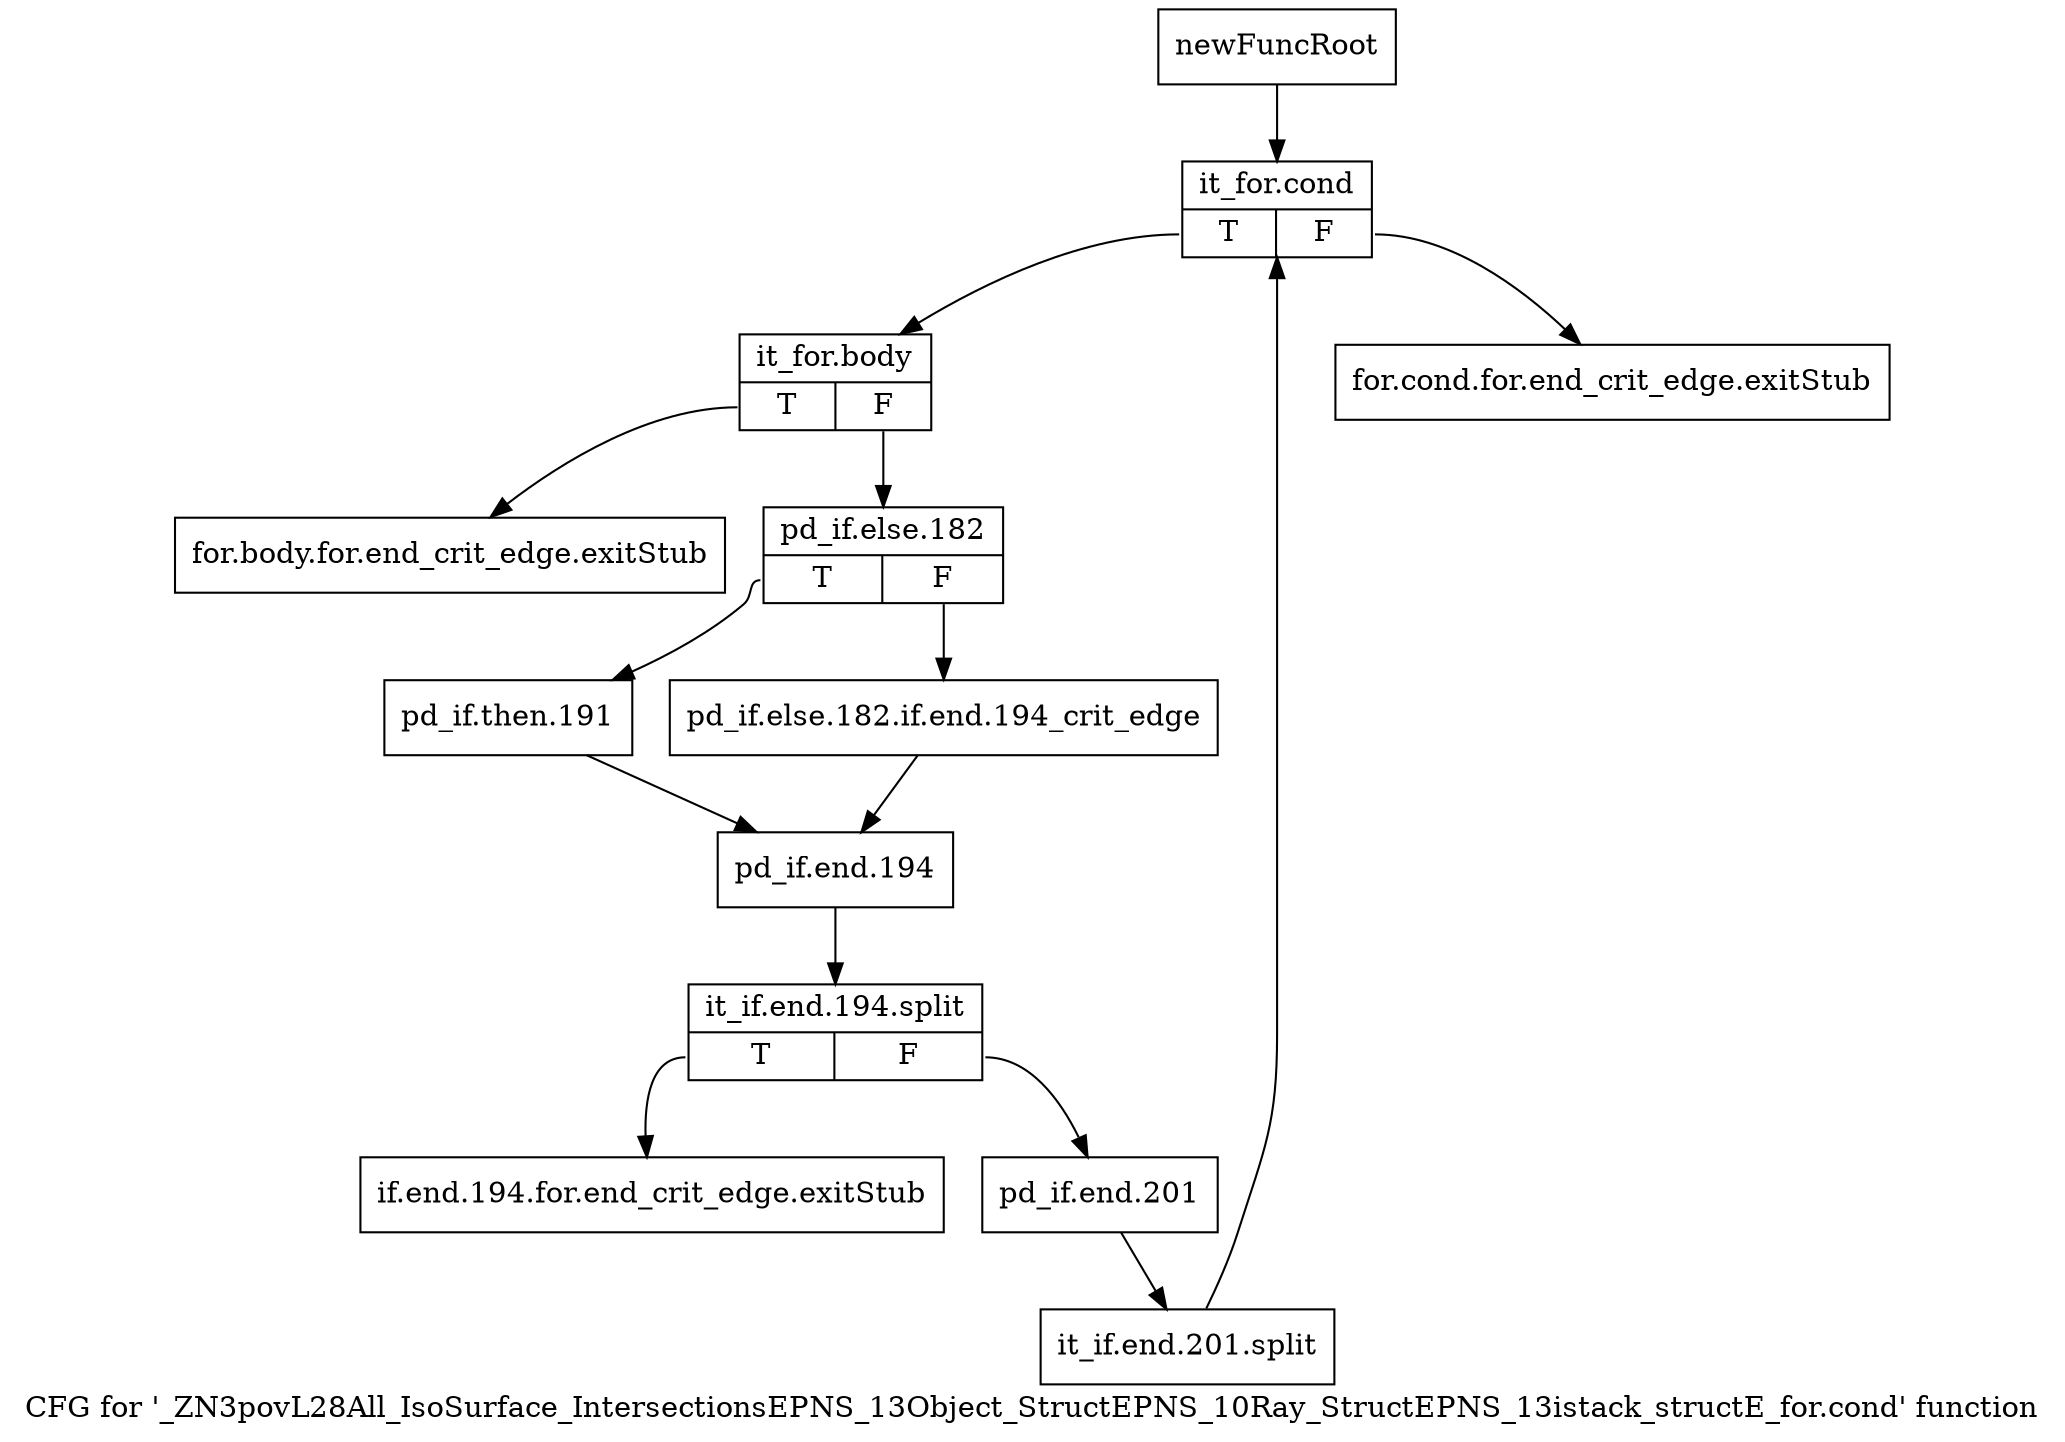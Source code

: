 digraph "CFG for '_ZN3povL28All_IsoSurface_IntersectionsEPNS_13Object_StructEPNS_10Ray_StructEPNS_13istack_structE_for.cond' function" {
	label="CFG for '_ZN3povL28All_IsoSurface_IntersectionsEPNS_13Object_StructEPNS_10Ray_StructEPNS_13istack_structE_for.cond' function";

	Node0x1d26c80 [shape=record,label="{newFuncRoot}"];
	Node0x1d26c80 -> Node0x1d26dc0;
	Node0x1d26cd0 [shape=record,label="{for.cond.for.end_crit_edge.exitStub}"];
	Node0x1d26d20 [shape=record,label="{for.body.for.end_crit_edge.exitStub}"];
	Node0x1d26d70 [shape=record,label="{if.end.194.for.end_crit_edge.exitStub}"];
	Node0x1d26dc0 [shape=record,label="{it_for.cond|{<s0>T|<s1>F}}"];
	Node0x1d26dc0:s0 -> Node0x1d26e10;
	Node0x1d26dc0:s1 -> Node0x1d26cd0;
	Node0x1d26e10 [shape=record,label="{it_for.body|{<s0>T|<s1>F}}"];
	Node0x1d26e10:s0 -> Node0x1d26d20;
	Node0x1d26e10:s1 -> Node0x1d26e60;
	Node0x1d26e60 [shape=record,label="{pd_if.else.182|{<s0>T|<s1>F}}"];
	Node0x1d26e60:s0 -> Node0x1d26f00;
	Node0x1d26e60:s1 -> Node0x1d26eb0;
	Node0x1d26eb0 [shape=record,label="{pd_if.else.182.if.end.194_crit_edge}"];
	Node0x1d26eb0 -> Node0x1d26f50;
	Node0x1d26f00 [shape=record,label="{pd_if.then.191}"];
	Node0x1d26f00 -> Node0x1d26f50;
	Node0x1d26f50 [shape=record,label="{pd_if.end.194}"];
	Node0x1d26f50 -> Node0x3760c10;
	Node0x3760c10 [shape=record,label="{it_if.end.194.split|{<s0>T|<s1>F}}"];
	Node0x3760c10:s0 -> Node0x1d26d70;
	Node0x3760c10:s1 -> Node0x1d26fa0;
	Node0x1d26fa0 [shape=record,label="{pd_if.end.201}"];
	Node0x1d26fa0 -> Node0x3761590;
	Node0x3761590 [shape=record,label="{it_if.end.201.split}"];
	Node0x3761590 -> Node0x1d26dc0;
}
